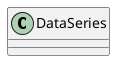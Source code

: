 /'
 '  UML include file for DataSeries
 '/

@startuml
class DataSeries {
!ifdef SHOW_CONTENT
    +string ch_ref
    +Cld.Channel channel
    +int buffer_size
    +int stride
    +string id
    #virtual virtual unowned Xml.Node* node
    --creation methods--
    +DataSeries.from_xml_node (unowned Xml.Node* node)
    +DataSeries ()
    ----
    +void offer_cld_object (Cld.Object object)
    #async void request_data ()
    +SimplePoint[] to_array ()
!endif
}
@enduml

